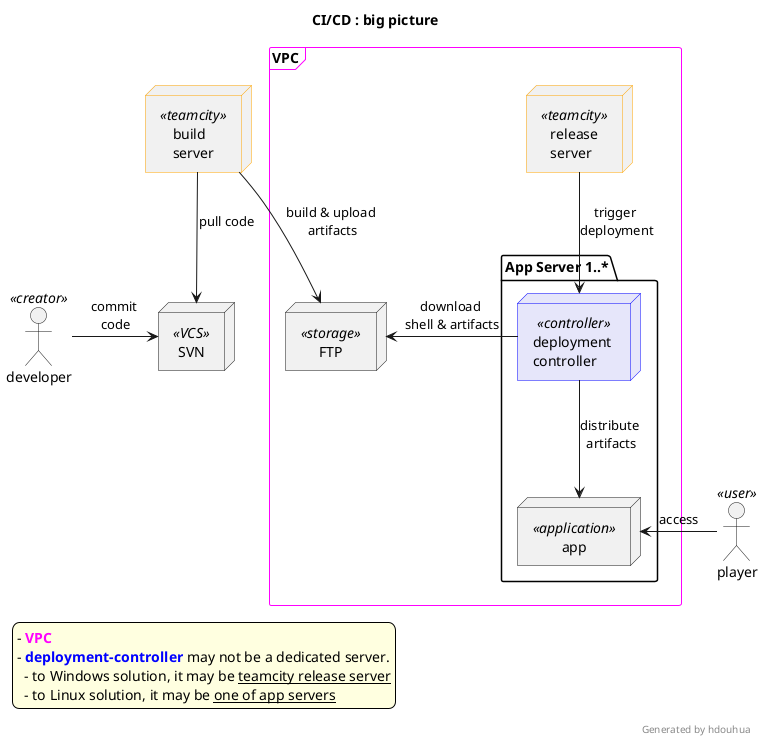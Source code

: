 @startuml ci-cd-big-picture
title CI/CD : big picture

skinparam shadowing false
skinparam frame {
    BorderColor Magenta
}
skinparam node<<teamcity>> {
    BorderColor Orange
}
skinparam node<<controller>> {
    BorderColor Blue
    BackgroundColor Lavender
}

skinparam legend {
    BackgroundColor LightYellow
}

frame VPC {
    package "App Server 1..*" {
        node "deployment \ncontroller" <<controller>> as controller
        node app <<application>>
        controller --> app: distribute \nartifacts
    }

    node FTP <<storage>>
    node "release\nserver" <<teamcity>> as release
}

actor developer <<creator>>
actor player <<user>>

node SVN <<VCS>>
node "build\nserver" <<teamcity>> as build


developer -> SVN: commit \ncode
build --> SVN: pull code
build --> FTP: build & upload \nartifacts
controller -> FTP: download \nshell & artifacts
release --> controller: trigger \ndeployment
player -left-> app: access

legend left
    - <font color=Magenta><b>VPC</b></font>
    - <font color=Blue><b>deployment-controller</b></font> may not be a dedicated server.
      - to Windows solution, it may be <u>teamcity release server</u>
      - to Linux solution, it may be <u>one of app servers</u>
endlegend


right footer Generated by hdouhua
@enduml